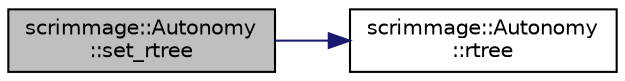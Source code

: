 digraph "scrimmage::Autonomy::set_rtree"
{
 // LATEX_PDF_SIZE
  edge [fontname="Helvetica",fontsize="10",labelfontname="Helvetica",labelfontsize="10"];
  node [fontname="Helvetica",fontsize="10",shape=record];
  rankdir="LR";
  Node1 [label="scrimmage::Autonomy\l::set_rtree",height=0.2,width=0.4,color="black", fillcolor="grey75", style="filled", fontcolor="black",tooltip=" "];
  Node1 -> Node2 [color="midnightblue",fontsize="10",style="solid",fontname="Helvetica"];
  Node2 [label="scrimmage::Autonomy\l::rtree",height=0.2,width=0.4,color="black", fillcolor="white", style="filled",URL="$classscrimmage_1_1Autonomy.html#a1c18cc2d5de0116d54225ab6487a3dc7",tooltip=" "];
}

